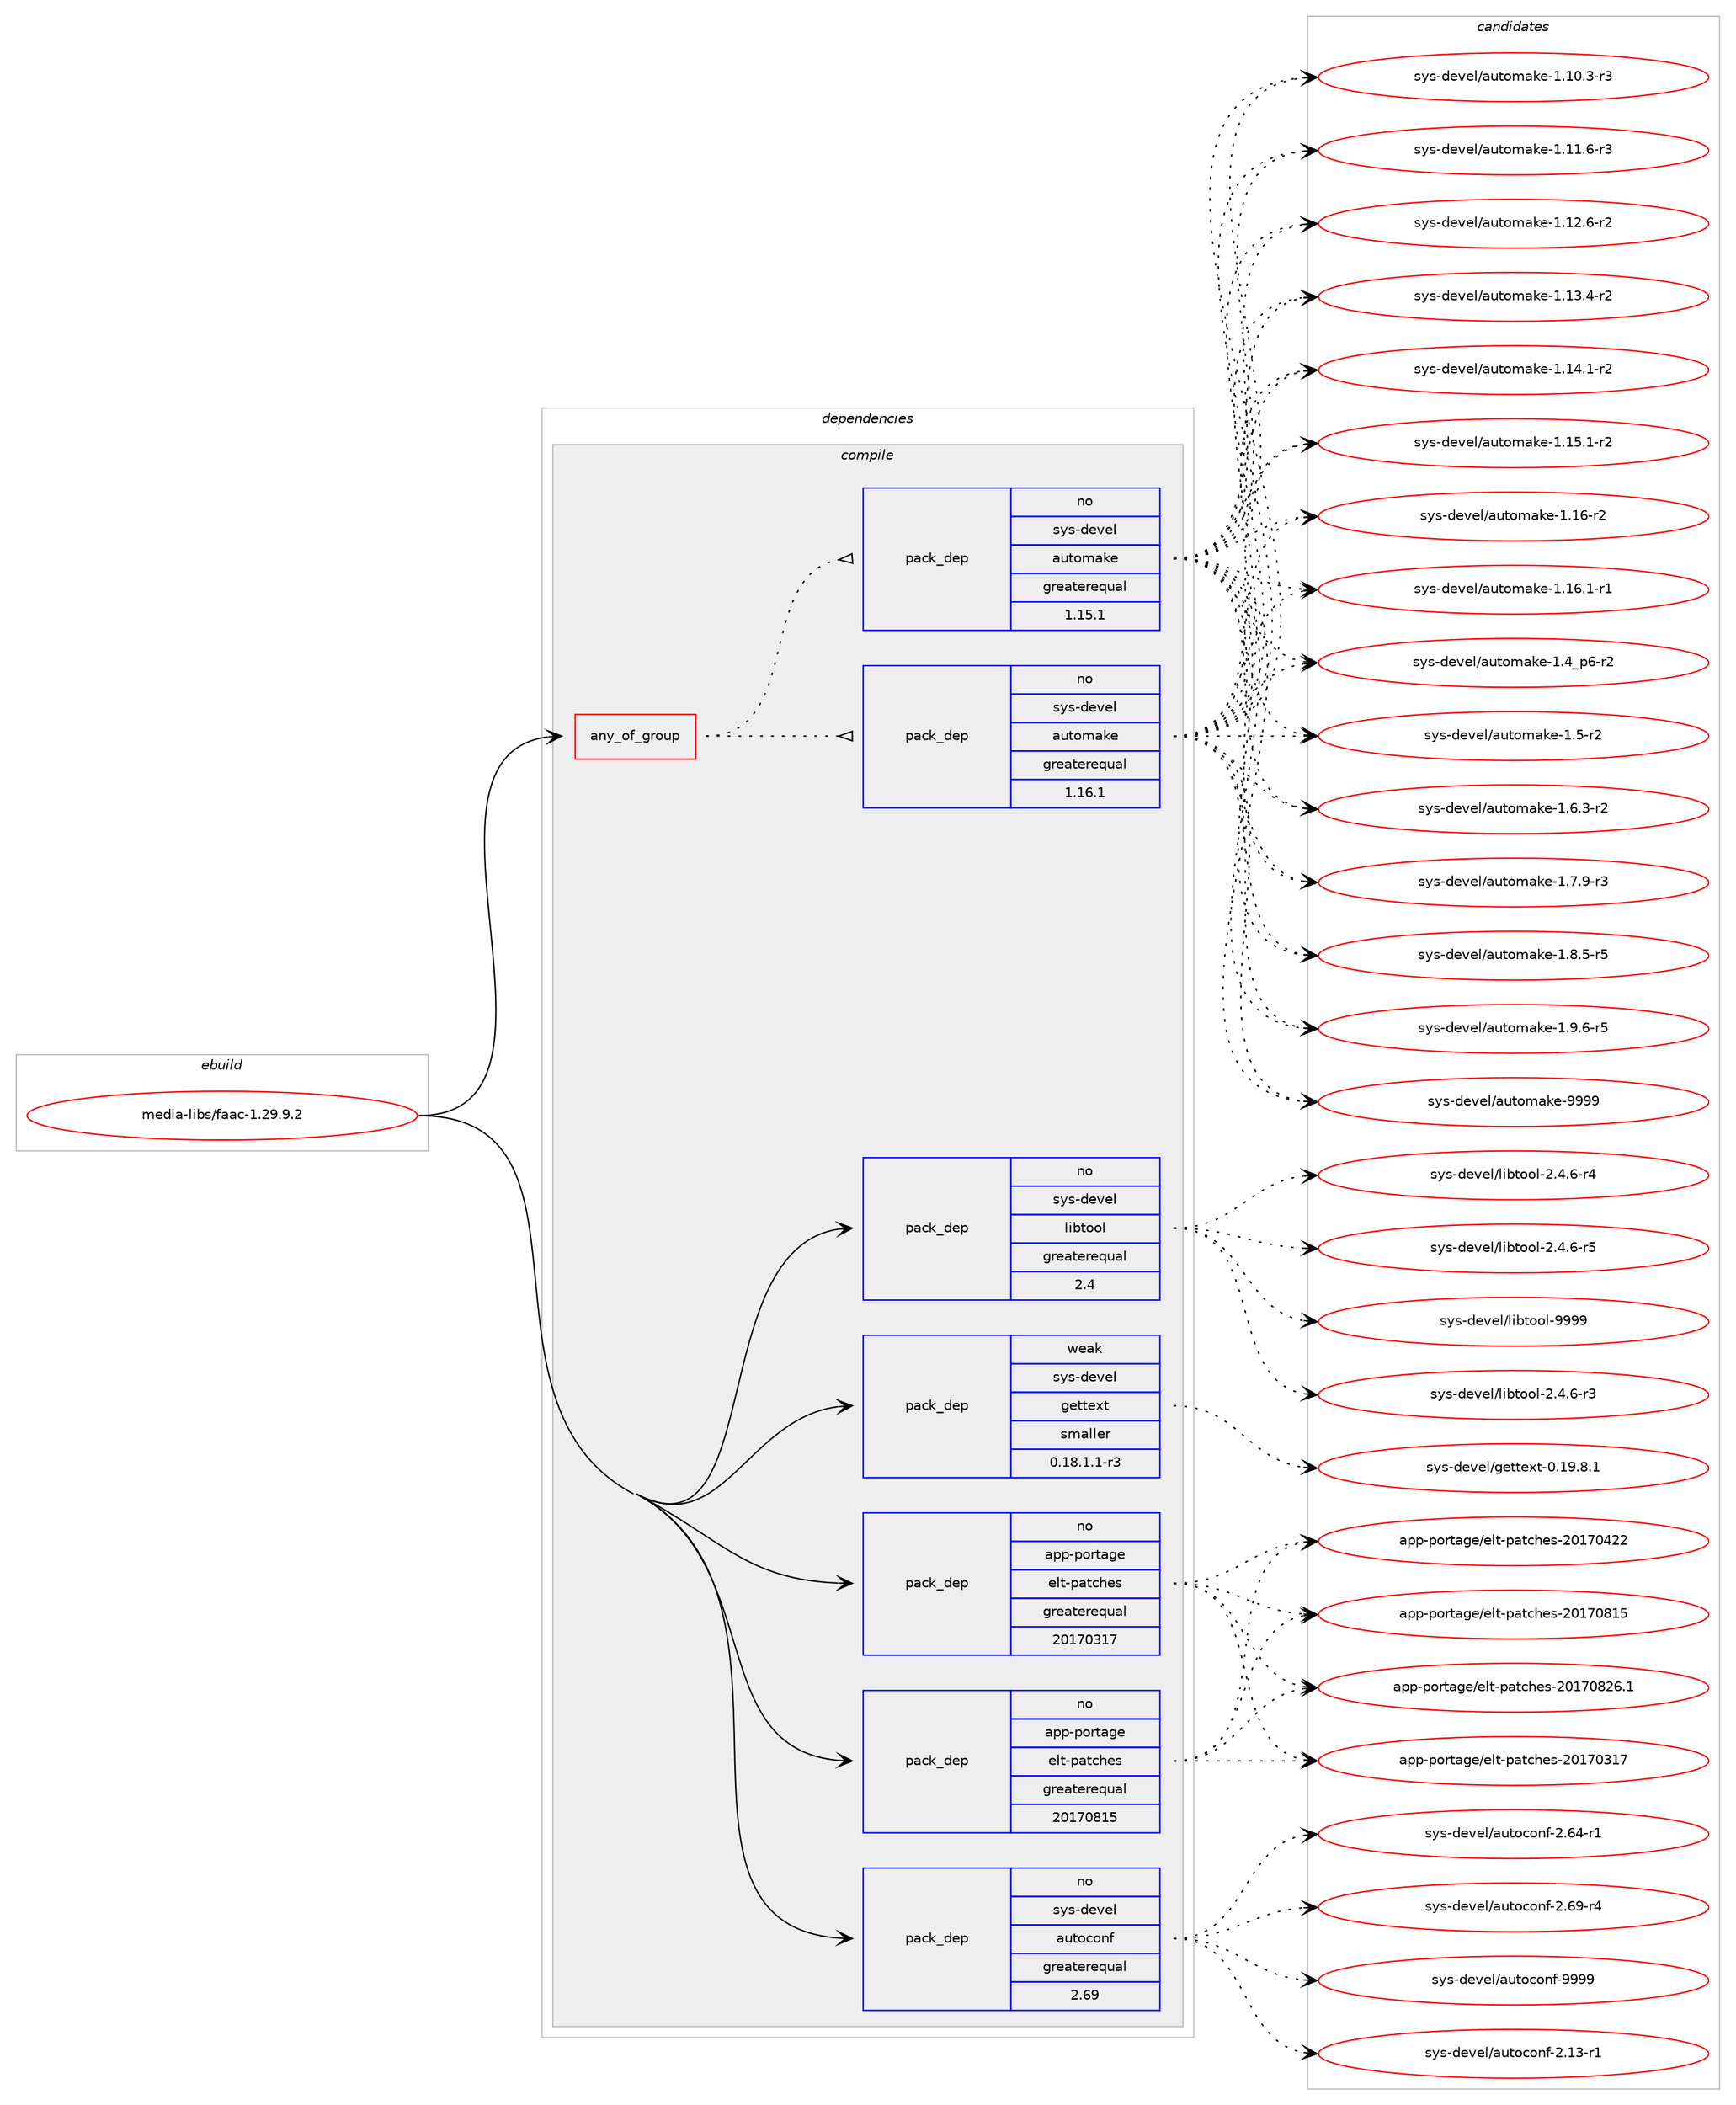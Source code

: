 digraph prolog {

# *************
# Graph options
# *************

newrank=true;
concentrate=true;
compound=true;
graph [rankdir=LR,fontname=Helvetica,fontsize=10,ranksep=1.5];#, ranksep=2.5, nodesep=0.2];
edge  [arrowhead=vee];
node  [fontname=Helvetica,fontsize=10];

# **********
# The ebuild
# **********

subgraph cluster_leftcol {
color=gray;
rank=same;
label=<<i>ebuild</i>>;
id [label="media-libs/faac-1.29.9.2", color=red, width=4, href="../media-libs/faac-1.29.9.2.svg"];
}

# ****************
# The dependencies
# ****************

subgraph cluster_midcol {
color=gray;
label=<<i>dependencies</i>>;
subgraph cluster_compile {
fillcolor="#eeeeee";
style=filled;
label=<<i>compile</i>>;
subgraph any24979 {
dependency1609726 [label=<<TABLE BORDER="0" CELLBORDER="1" CELLSPACING="0" CELLPADDING="4"><TR><TD CELLPADDING="10">any_of_group</TD></TR></TABLE>>, shape=none, color=red];subgraph pack1150326 {
dependency1609727 [label=<<TABLE BORDER="0" CELLBORDER="1" CELLSPACING="0" CELLPADDING="4" WIDTH="220"><TR><TD ROWSPAN="6" CELLPADDING="30">pack_dep</TD></TR><TR><TD WIDTH="110">no</TD></TR><TR><TD>sys-devel</TD></TR><TR><TD>automake</TD></TR><TR><TD>greaterequal</TD></TR><TR><TD>1.16.1</TD></TR></TABLE>>, shape=none, color=blue];
}
dependency1609726:e -> dependency1609727:w [weight=20,style="dotted",arrowhead="oinv"];
subgraph pack1150327 {
dependency1609728 [label=<<TABLE BORDER="0" CELLBORDER="1" CELLSPACING="0" CELLPADDING="4" WIDTH="220"><TR><TD ROWSPAN="6" CELLPADDING="30">pack_dep</TD></TR><TR><TD WIDTH="110">no</TD></TR><TR><TD>sys-devel</TD></TR><TR><TD>automake</TD></TR><TR><TD>greaterequal</TD></TR><TR><TD>1.15.1</TD></TR></TABLE>>, shape=none, color=blue];
}
dependency1609726:e -> dependency1609728:w [weight=20,style="dotted",arrowhead="oinv"];
}
id:e -> dependency1609726:w [weight=20,style="solid",arrowhead="vee"];
subgraph pack1150328 {
dependency1609729 [label=<<TABLE BORDER="0" CELLBORDER="1" CELLSPACING="0" CELLPADDING="4" WIDTH="220"><TR><TD ROWSPAN="6" CELLPADDING="30">pack_dep</TD></TR><TR><TD WIDTH="110">no</TD></TR><TR><TD>app-portage</TD></TR><TR><TD>elt-patches</TD></TR><TR><TD>greaterequal</TD></TR><TR><TD>20170317</TD></TR></TABLE>>, shape=none, color=blue];
}
id:e -> dependency1609729:w [weight=20,style="solid",arrowhead="vee"];
subgraph pack1150329 {
dependency1609730 [label=<<TABLE BORDER="0" CELLBORDER="1" CELLSPACING="0" CELLPADDING="4" WIDTH="220"><TR><TD ROWSPAN="6" CELLPADDING="30">pack_dep</TD></TR><TR><TD WIDTH="110">no</TD></TR><TR><TD>app-portage</TD></TR><TR><TD>elt-patches</TD></TR><TR><TD>greaterequal</TD></TR><TR><TD>20170815</TD></TR></TABLE>>, shape=none, color=blue];
}
id:e -> dependency1609730:w [weight=20,style="solid",arrowhead="vee"];
subgraph pack1150330 {
dependency1609731 [label=<<TABLE BORDER="0" CELLBORDER="1" CELLSPACING="0" CELLPADDING="4" WIDTH="220"><TR><TD ROWSPAN="6" CELLPADDING="30">pack_dep</TD></TR><TR><TD WIDTH="110">no</TD></TR><TR><TD>sys-devel</TD></TR><TR><TD>autoconf</TD></TR><TR><TD>greaterequal</TD></TR><TR><TD>2.69</TD></TR></TABLE>>, shape=none, color=blue];
}
id:e -> dependency1609731:w [weight=20,style="solid",arrowhead="vee"];
subgraph pack1150331 {
dependency1609732 [label=<<TABLE BORDER="0" CELLBORDER="1" CELLSPACING="0" CELLPADDING="4" WIDTH="220"><TR><TD ROWSPAN="6" CELLPADDING="30">pack_dep</TD></TR><TR><TD WIDTH="110">no</TD></TR><TR><TD>sys-devel</TD></TR><TR><TD>libtool</TD></TR><TR><TD>greaterequal</TD></TR><TR><TD>2.4</TD></TR></TABLE>>, shape=none, color=blue];
}
id:e -> dependency1609732:w [weight=20,style="solid",arrowhead="vee"];
subgraph pack1150332 {
dependency1609733 [label=<<TABLE BORDER="0" CELLBORDER="1" CELLSPACING="0" CELLPADDING="4" WIDTH="220"><TR><TD ROWSPAN="6" CELLPADDING="30">pack_dep</TD></TR><TR><TD WIDTH="110">weak</TD></TR><TR><TD>sys-devel</TD></TR><TR><TD>gettext</TD></TR><TR><TD>smaller</TD></TR><TR><TD>0.18.1.1-r3</TD></TR></TABLE>>, shape=none, color=blue];
}
id:e -> dependency1609733:w [weight=20,style="solid",arrowhead="vee"];
}
subgraph cluster_compileandrun {
fillcolor="#eeeeee";
style=filled;
label=<<i>compile and run</i>>;
}
subgraph cluster_run {
fillcolor="#eeeeee";
style=filled;
label=<<i>run</i>>;
}
}

# **************
# The candidates
# **************

subgraph cluster_choices {
rank=same;
color=gray;
label=<<i>candidates</i>>;

subgraph choice1150326 {
color=black;
nodesep=1;
choice11512111545100101118101108479711711611110997107101454946494846514511451 [label="sys-devel/automake-1.10.3-r3", color=red, width=4,href="../sys-devel/automake-1.10.3-r3.svg"];
choice11512111545100101118101108479711711611110997107101454946494946544511451 [label="sys-devel/automake-1.11.6-r3", color=red, width=4,href="../sys-devel/automake-1.11.6-r3.svg"];
choice11512111545100101118101108479711711611110997107101454946495046544511450 [label="sys-devel/automake-1.12.6-r2", color=red, width=4,href="../sys-devel/automake-1.12.6-r2.svg"];
choice11512111545100101118101108479711711611110997107101454946495146524511450 [label="sys-devel/automake-1.13.4-r2", color=red, width=4,href="../sys-devel/automake-1.13.4-r2.svg"];
choice11512111545100101118101108479711711611110997107101454946495246494511450 [label="sys-devel/automake-1.14.1-r2", color=red, width=4,href="../sys-devel/automake-1.14.1-r2.svg"];
choice11512111545100101118101108479711711611110997107101454946495346494511450 [label="sys-devel/automake-1.15.1-r2", color=red, width=4,href="../sys-devel/automake-1.15.1-r2.svg"];
choice1151211154510010111810110847971171161111099710710145494649544511450 [label="sys-devel/automake-1.16-r2", color=red, width=4,href="../sys-devel/automake-1.16-r2.svg"];
choice11512111545100101118101108479711711611110997107101454946495446494511449 [label="sys-devel/automake-1.16.1-r1", color=red, width=4,href="../sys-devel/automake-1.16.1-r1.svg"];
choice115121115451001011181011084797117116111109971071014549465295112544511450 [label="sys-devel/automake-1.4_p6-r2", color=red, width=4,href="../sys-devel/automake-1.4_p6-r2.svg"];
choice11512111545100101118101108479711711611110997107101454946534511450 [label="sys-devel/automake-1.5-r2", color=red, width=4,href="../sys-devel/automake-1.5-r2.svg"];
choice115121115451001011181011084797117116111109971071014549465446514511450 [label="sys-devel/automake-1.6.3-r2", color=red, width=4,href="../sys-devel/automake-1.6.3-r2.svg"];
choice115121115451001011181011084797117116111109971071014549465546574511451 [label="sys-devel/automake-1.7.9-r3", color=red, width=4,href="../sys-devel/automake-1.7.9-r3.svg"];
choice115121115451001011181011084797117116111109971071014549465646534511453 [label="sys-devel/automake-1.8.5-r5", color=red, width=4,href="../sys-devel/automake-1.8.5-r5.svg"];
choice115121115451001011181011084797117116111109971071014549465746544511453 [label="sys-devel/automake-1.9.6-r5", color=red, width=4,href="../sys-devel/automake-1.9.6-r5.svg"];
choice115121115451001011181011084797117116111109971071014557575757 [label="sys-devel/automake-9999", color=red, width=4,href="../sys-devel/automake-9999.svg"];
dependency1609727:e -> choice11512111545100101118101108479711711611110997107101454946494846514511451:w [style=dotted,weight="100"];
dependency1609727:e -> choice11512111545100101118101108479711711611110997107101454946494946544511451:w [style=dotted,weight="100"];
dependency1609727:e -> choice11512111545100101118101108479711711611110997107101454946495046544511450:w [style=dotted,weight="100"];
dependency1609727:e -> choice11512111545100101118101108479711711611110997107101454946495146524511450:w [style=dotted,weight="100"];
dependency1609727:e -> choice11512111545100101118101108479711711611110997107101454946495246494511450:w [style=dotted,weight="100"];
dependency1609727:e -> choice11512111545100101118101108479711711611110997107101454946495346494511450:w [style=dotted,weight="100"];
dependency1609727:e -> choice1151211154510010111810110847971171161111099710710145494649544511450:w [style=dotted,weight="100"];
dependency1609727:e -> choice11512111545100101118101108479711711611110997107101454946495446494511449:w [style=dotted,weight="100"];
dependency1609727:e -> choice115121115451001011181011084797117116111109971071014549465295112544511450:w [style=dotted,weight="100"];
dependency1609727:e -> choice11512111545100101118101108479711711611110997107101454946534511450:w [style=dotted,weight="100"];
dependency1609727:e -> choice115121115451001011181011084797117116111109971071014549465446514511450:w [style=dotted,weight="100"];
dependency1609727:e -> choice115121115451001011181011084797117116111109971071014549465546574511451:w [style=dotted,weight="100"];
dependency1609727:e -> choice115121115451001011181011084797117116111109971071014549465646534511453:w [style=dotted,weight="100"];
dependency1609727:e -> choice115121115451001011181011084797117116111109971071014549465746544511453:w [style=dotted,weight="100"];
dependency1609727:e -> choice115121115451001011181011084797117116111109971071014557575757:w [style=dotted,weight="100"];
}
subgraph choice1150327 {
color=black;
nodesep=1;
choice11512111545100101118101108479711711611110997107101454946494846514511451 [label="sys-devel/automake-1.10.3-r3", color=red, width=4,href="../sys-devel/automake-1.10.3-r3.svg"];
choice11512111545100101118101108479711711611110997107101454946494946544511451 [label="sys-devel/automake-1.11.6-r3", color=red, width=4,href="../sys-devel/automake-1.11.6-r3.svg"];
choice11512111545100101118101108479711711611110997107101454946495046544511450 [label="sys-devel/automake-1.12.6-r2", color=red, width=4,href="../sys-devel/automake-1.12.6-r2.svg"];
choice11512111545100101118101108479711711611110997107101454946495146524511450 [label="sys-devel/automake-1.13.4-r2", color=red, width=4,href="../sys-devel/automake-1.13.4-r2.svg"];
choice11512111545100101118101108479711711611110997107101454946495246494511450 [label="sys-devel/automake-1.14.1-r2", color=red, width=4,href="../sys-devel/automake-1.14.1-r2.svg"];
choice11512111545100101118101108479711711611110997107101454946495346494511450 [label="sys-devel/automake-1.15.1-r2", color=red, width=4,href="../sys-devel/automake-1.15.1-r2.svg"];
choice1151211154510010111810110847971171161111099710710145494649544511450 [label="sys-devel/automake-1.16-r2", color=red, width=4,href="../sys-devel/automake-1.16-r2.svg"];
choice11512111545100101118101108479711711611110997107101454946495446494511449 [label="sys-devel/automake-1.16.1-r1", color=red, width=4,href="../sys-devel/automake-1.16.1-r1.svg"];
choice115121115451001011181011084797117116111109971071014549465295112544511450 [label="sys-devel/automake-1.4_p6-r2", color=red, width=4,href="../sys-devel/automake-1.4_p6-r2.svg"];
choice11512111545100101118101108479711711611110997107101454946534511450 [label="sys-devel/automake-1.5-r2", color=red, width=4,href="../sys-devel/automake-1.5-r2.svg"];
choice115121115451001011181011084797117116111109971071014549465446514511450 [label="sys-devel/automake-1.6.3-r2", color=red, width=4,href="../sys-devel/automake-1.6.3-r2.svg"];
choice115121115451001011181011084797117116111109971071014549465546574511451 [label="sys-devel/automake-1.7.9-r3", color=red, width=4,href="../sys-devel/automake-1.7.9-r3.svg"];
choice115121115451001011181011084797117116111109971071014549465646534511453 [label="sys-devel/automake-1.8.5-r5", color=red, width=4,href="../sys-devel/automake-1.8.5-r5.svg"];
choice115121115451001011181011084797117116111109971071014549465746544511453 [label="sys-devel/automake-1.9.6-r5", color=red, width=4,href="../sys-devel/automake-1.9.6-r5.svg"];
choice115121115451001011181011084797117116111109971071014557575757 [label="sys-devel/automake-9999", color=red, width=4,href="../sys-devel/automake-9999.svg"];
dependency1609728:e -> choice11512111545100101118101108479711711611110997107101454946494846514511451:w [style=dotted,weight="100"];
dependency1609728:e -> choice11512111545100101118101108479711711611110997107101454946494946544511451:w [style=dotted,weight="100"];
dependency1609728:e -> choice11512111545100101118101108479711711611110997107101454946495046544511450:w [style=dotted,weight="100"];
dependency1609728:e -> choice11512111545100101118101108479711711611110997107101454946495146524511450:w [style=dotted,weight="100"];
dependency1609728:e -> choice11512111545100101118101108479711711611110997107101454946495246494511450:w [style=dotted,weight="100"];
dependency1609728:e -> choice11512111545100101118101108479711711611110997107101454946495346494511450:w [style=dotted,weight="100"];
dependency1609728:e -> choice1151211154510010111810110847971171161111099710710145494649544511450:w [style=dotted,weight="100"];
dependency1609728:e -> choice11512111545100101118101108479711711611110997107101454946495446494511449:w [style=dotted,weight="100"];
dependency1609728:e -> choice115121115451001011181011084797117116111109971071014549465295112544511450:w [style=dotted,weight="100"];
dependency1609728:e -> choice11512111545100101118101108479711711611110997107101454946534511450:w [style=dotted,weight="100"];
dependency1609728:e -> choice115121115451001011181011084797117116111109971071014549465446514511450:w [style=dotted,weight="100"];
dependency1609728:e -> choice115121115451001011181011084797117116111109971071014549465546574511451:w [style=dotted,weight="100"];
dependency1609728:e -> choice115121115451001011181011084797117116111109971071014549465646534511453:w [style=dotted,weight="100"];
dependency1609728:e -> choice115121115451001011181011084797117116111109971071014549465746544511453:w [style=dotted,weight="100"];
dependency1609728:e -> choice115121115451001011181011084797117116111109971071014557575757:w [style=dotted,weight="100"];
}
subgraph choice1150328 {
color=black;
nodesep=1;
choice97112112451121111141169710310147101108116451129711699104101115455048495548514955 [label="app-portage/elt-patches-20170317", color=red, width=4,href="../app-portage/elt-patches-20170317.svg"];
choice97112112451121111141169710310147101108116451129711699104101115455048495548525050 [label="app-portage/elt-patches-20170422", color=red, width=4,href="../app-portage/elt-patches-20170422.svg"];
choice97112112451121111141169710310147101108116451129711699104101115455048495548564953 [label="app-portage/elt-patches-20170815", color=red, width=4,href="../app-portage/elt-patches-20170815.svg"];
choice971121124511211111411697103101471011081164511297116991041011154550484955485650544649 [label="app-portage/elt-patches-20170826.1", color=red, width=4,href="../app-portage/elt-patches-20170826.1.svg"];
dependency1609729:e -> choice97112112451121111141169710310147101108116451129711699104101115455048495548514955:w [style=dotted,weight="100"];
dependency1609729:e -> choice97112112451121111141169710310147101108116451129711699104101115455048495548525050:w [style=dotted,weight="100"];
dependency1609729:e -> choice97112112451121111141169710310147101108116451129711699104101115455048495548564953:w [style=dotted,weight="100"];
dependency1609729:e -> choice971121124511211111411697103101471011081164511297116991041011154550484955485650544649:w [style=dotted,weight="100"];
}
subgraph choice1150329 {
color=black;
nodesep=1;
choice97112112451121111141169710310147101108116451129711699104101115455048495548514955 [label="app-portage/elt-patches-20170317", color=red, width=4,href="../app-portage/elt-patches-20170317.svg"];
choice97112112451121111141169710310147101108116451129711699104101115455048495548525050 [label="app-portage/elt-patches-20170422", color=red, width=4,href="../app-portage/elt-patches-20170422.svg"];
choice97112112451121111141169710310147101108116451129711699104101115455048495548564953 [label="app-portage/elt-patches-20170815", color=red, width=4,href="../app-portage/elt-patches-20170815.svg"];
choice971121124511211111411697103101471011081164511297116991041011154550484955485650544649 [label="app-portage/elt-patches-20170826.1", color=red, width=4,href="../app-portage/elt-patches-20170826.1.svg"];
dependency1609730:e -> choice97112112451121111141169710310147101108116451129711699104101115455048495548514955:w [style=dotted,weight="100"];
dependency1609730:e -> choice97112112451121111141169710310147101108116451129711699104101115455048495548525050:w [style=dotted,weight="100"];
dependency1609730:e -> choice97112112451121111141169710310147101108116451129711699104101115455048495548564953:w [style=dotted,weight="100"];
dependency1609730:e -> choice971121124511211111411697103101471011081164511297116991041011154550484955485650544649:w [style=dotted,weight="100"];
}
subgraph choice1150330 {
color=black;
nodesep=1;
choice1151211154510010111810110847971171161119911111010245504649514511449 [label="sys-devel/autoconf-2.13-r1", color=red, width=4,href="../sys-devel/autoconf-2.13-r1.svg"];
choice1151211154510010111810110847971171161119911111010245504654524511449 [label="sys-devel/autoconf-2.64-r1", color=red, width=4,href="../sys-devel/autoconf-2.64-r1.svg"];
choice1151211154510010111810110847971171161119911111010245504654574511452 [label="sys-devel/autoconf-2.69-r4", color=red, width=4,href="../sys-devel/autoconf-2.69-r4.svg"];
choice115121115451001011181011084797117116111991111101024557575757 [label="sys-devel/autoconf-9999", color=red, width=4,href="../sys-devel/autoconf-9999.svg"];
dependency1609731:e -> choice1151211154510010111810110847971171161119911111010245504649514511449:w [style=dotted,weight="100"];
dependency1609731:e -> choice1151211154510010111810110847971171161119911111010245504654524511449:w [style=dotted,weight="100"];
dependency1609731:e -> choice1151211154510010111810110847971171161119911111010245504654574511452:w [style=dotted,weight="100"];
dependency1609731:e -> choice115121115451001011181011084797117116111991111101024557575757:w [style=dotted,weight="100"];
}
subgraph choice1150331 {
color=black;
nodesep=1;
choice1151211154510010111810110847108105981161111111084550465246544511451 [label="sys-devel/libtool-2.4.6-r3", color=red, width=4,href="../sys-devel/libtool-2.4.6-r3.svg"];
choice1151211154510010111810110847108105981161111111084550465246544511452 [label="sys-devel/libtool-2.4.6-r4", color=red, width=4,href="../sys-devel/libtool-2.4.6-r4.svg"];
choice1151211154510010111810110847108105981161111111084550465246544511453 [label="sys-devel/libtool-2.4.6-r5", color=red, width=4,href="../sys-devel/libtool-2.4.6-r5.svg"];
choice1151211154510010111810110847108105981161111111084557575757 [label="sys-devel/libtool-9999", color=red, width=4,href="../sys-devel/libtool-9999.svg"];
dependency1609732:e -> choice1151211154510010111810110847108105981161111111084550465246544511451:w [style=dotted,weight="100"];
dependency1609732:e -> choice1151211154510010111810110847108105981161111111084550465246544511452:w [style=dotted,weight="100"];
dependency1609732:e -> choice1151211154510010111810110847108105981161111111084550465246544511453:w [style=dotted,weight="100"];
dependency1609732:e -> choice1151211154510010111810110847108105981161111111084557575757:w [style=dotted,weight="100"];
}
subgraph choice1150332 {
color=black;
nodesep=1;
choice1151211154510010111810110847103101116116101120116454846495746564649 [label="sys-devel/gettext-0.19.8.1", color=red, width=4,href="../sys-devel/gettext-0.19.8.1.svg"];
dependency1609733:e -> choice1151211154510010111810110847103101116116101120116454846495746564649:w [style=dotted,weight="100"];
}
}

}

